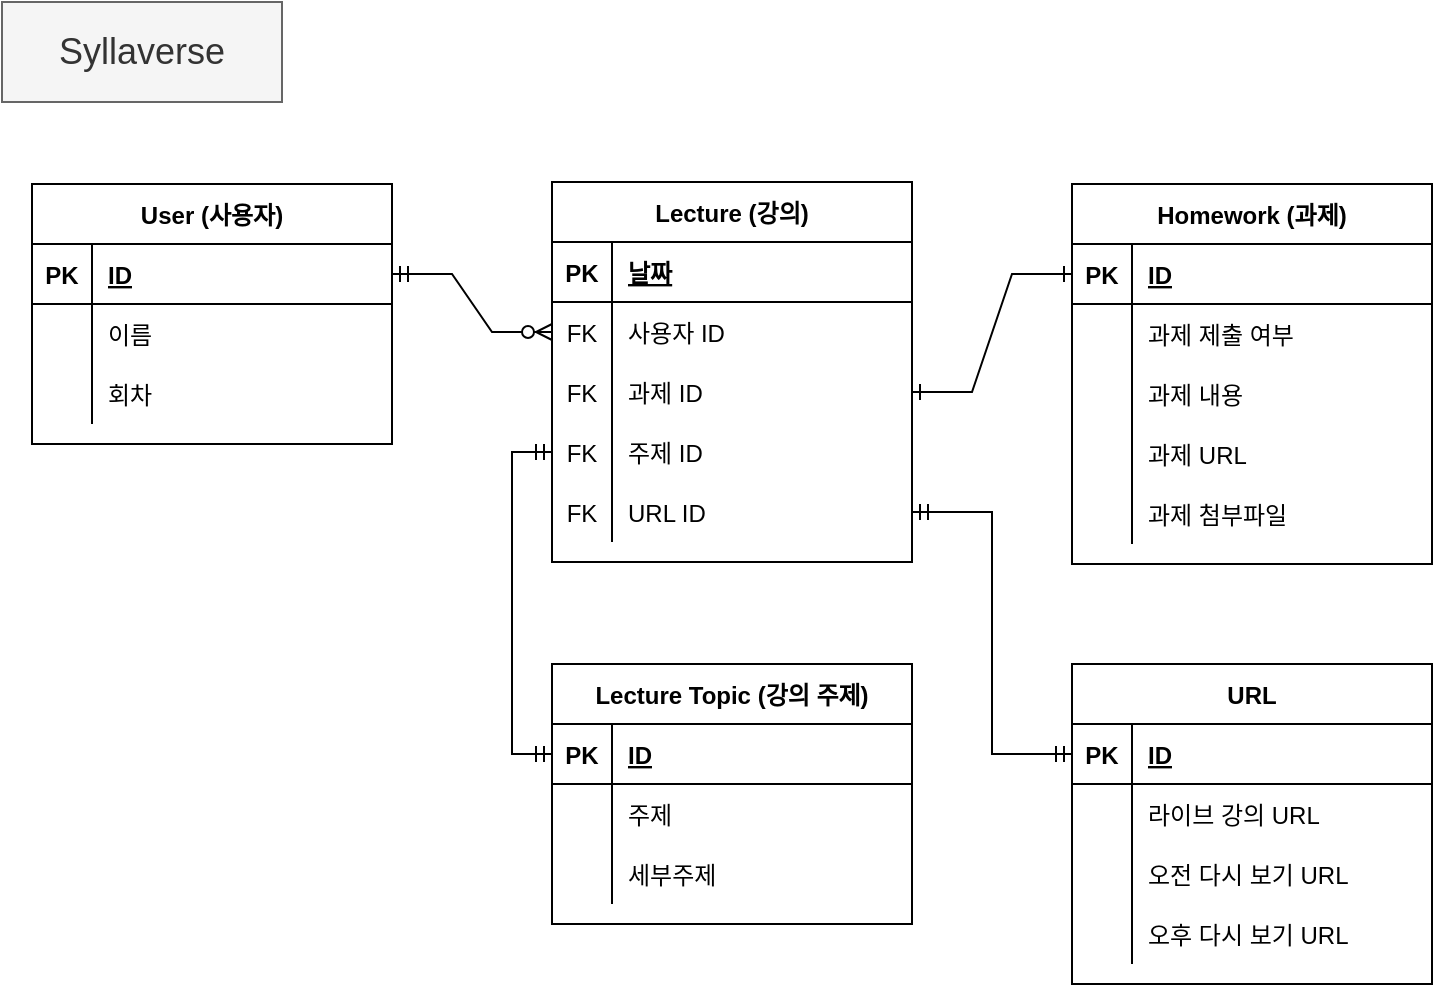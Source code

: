 <mxfile version="20.2.6" type="device"><diagram id="R2lEEEUBdFMjLlhIrx00" name="Page-1"><mxGraphModel dx="942" dy="582" grid="1" gridSize="10" guides="1" tooltips="1" connect="1" arrows="1" fold="1" page="1" pageScale="1" pageWidth="850" pageHeight="1100" math="0" shadow="0" extFonts="Permanent Marker^https://fonts.googleapis.com/css?family=Permanent+Marker"><root><mxCell id="0"/><mxCell id="1" parent="0"/><mxCell id="rqh-ry-Up4OhpyGcK3oR-1" value="User (사용자)" style="shape=table;startSize=30;container=1;collapsible=1;childLayout=tableLayout;fixedRows=1;rowLines=0;fontStyle=1;align=center;resizeLast=1;" vertex="1" parent="1"><mxGeometry x="75" y="141" width="180" height="130" as="geometry"/></mxCell><mxCell id="rqh-ry-Up4OhpyGcK3oR-2" value="" style="shape=tableRow;horizontal=0;startSize=0;swimlaneHead=0;swimlaneBody=0;fillColor=none;collapsible=0;dropTarget=0;points=[[0,0.5],[1,0.5]];portConstraint=eastwest;top=0;left=0;right=0;bottom=1;" vertex="1" parent="rqh-ry-Up4OhpyGcK3oR-1"><mxGeometry y="30" width="180" height="30" as="geometry"/></mxCell><mxCell id="rqh-ry-Up4OhpyGcK3oR-3" value="PK" style="shape=partialRectangle;connectable=0;fillColor=none;top=0;left=0;bottom=0;right=0;fontStyle=1;overflow=hidden;" vertex="1" parent="rqh-ry-Up4OhpyGcK3oR-2"><mxGeometry width="30" height="30" as="geometry"><mxRectangle width="30" height="30" as="alternateBounds"/></mxGeometry></mxCell><mxCell id="rqh-ry-Up4OhpyGcK3oR-4" value="ID" style="shape=partialRectangle;connectable=0;fillColor=none;top=0;left=0;bottom=0;right=0;align=left;spacingLeft=6;fontStyle=5;overflow=hidden;" vertex="1" parent="rqh-ry-Up4OhpyGcK3oR-2"><mxGeometry x="30" width="150" height="30" as="geometry"><mxRectangle width="150" height="30" as="alternateBounds"/></mxGeometry></mxCell><mxCell id="rqh-ry-Up4OhpyGcK3oR-5" value="" style="shape=tableRow;horizontal=0;startSize=0;swimlaneHead=0;swimlaneBody=0;fillColor=none;collapsible=0;dropTarget=0;points=[[0,0.5],[1,0.5]];portConstraint=eastwest;top=0;left=0;right=0;bottom=0;" vertex="1" parent="rqh-ry-Up4OhpyGcK3oR-1"><mxGeometry y="60" width="180" height="30" as="geometry"/></mxCell><mxCell id="rqh-ry-Up4OhpyGcK3oR-6" value="" style="shape=partialRectangle;connectable=0;fillColor=none;top=0;left=0;bottom=0;right=0;editable=1;overflow=hidden;" vertex="1" parent="rqh-ry-Up4OhpyGcK3oR-5"><mxGeometry width="30" height="30" as="geometry"><mxRectangle width="30" height="30" as="alternateBounds"/></mxGeometry></mxCell><mxCell id="rqh-ry-Up4OhpyGcK3oR-7" value="이름" style="shape=partialRectangle;connectable=0;fillColor=none;top=0;left=0;bottom=0;right=0;align=left;spacingLeft=6;overflow=hidden;" vertex="1" parent="rqh-ry-Up4OhpyGcK3oR-5"><mxGeometry x="30" width="150" height="30" as="geometry"><mxRectangle width="150" height="30" as="alternateBounds"/></mxGeometry></mxCell><mxCell id="rqh-ry-Up4OhpyGcK3oR-8" value="" style="shape=tableRow;horizontal=0;startSize=0;swimlaneHead=0;swimlaneBody=0;fillColor=none;collapsible=0;dropTarget=0;points=[[0,0.5],[1,0.5]];portConstraint=eastwest;top=0;left=0;right=0;bottom=0;" vertex="1" parent="rqh-ry-Up4OhpyGcK3oR-1"><mxGeometry y="90" width="180" height="30" as="geometry"/></mxCell><mxCell id="rqh-ry-Up4OhpyGcK3oR-9" value="" style="shape=partialRectangle;connectable=0;fillColor=none;top=0;left=0;bottom=0;right=0;editable=1;overflow=hidden;" vertex="1" parent="rqh-ry-Up4OhpyGcK3oR-8"><mxGeometry width="30" height="30" as="geometry"><mxRectangle width="30" height="30" as="alternateBounds"/></mxGeometry></mxCell><mxCell id="rqh-ry-Up4OhpyGcK3oR-10" value="회차" style="shape=partialRectangle;connectable=0;fillColor=none;top=0;left=0;bottom=0;right=0;align=left;spacingLeft=6;overflow=hidden;" vertex="1" parent="rqh-ry-Up4OhpyGcK3oR-8"><mxGeometry x="30" width="150" height="30" as="geometry"><mxRectangle width="150" height="30" as="alternateBounds"/></mxGeometry></mxCell><mxCell id="rqh-ry-Up4OhpyGcK3oR-14" value="Lecture (강의)" style="shape=table;startSize=30;container=1;collapsible=1;childLayout=tableLayout;fixedRows=1;rowLines=0;fontStyle=1;align=center;resizeLast=1;" vertex="1" parent="1"><mxGeometry x="335" y="140" width="180" height="190" as="geometry"/></mxCell><mxCell id="rqh-ry-Up4OhpyGcK3oR-15" value="" style="shape=tableRow;horizontal=0;startSize=0;swimlaneHead=0;swimlaneBody=0;fillColor=none;collapsible=0;dropTarget=0;points=[[0,0.5],[1,0.5]];portConstraint=eastwest;top=0;left=0;right=0;bottom=1;" vertex="1" parent="rqh-ry-Up4OhpyGcK3oR-14"><mxGeometry y="30" width="180" height="30" as="geometry"/></mxCell><mxCell id="rqh-ry-Up4OhpyGcK3oR-16" value="PK" style="shape=partialRectangle;connectable=0;fillColor=none;top=0;left=0;bottom=0;right=0;fontStyle=1;overflow=hidden;" vertex="1" parent="rqh-ry-Up4OhpyGcK3oR-15"><mxGeometry width="30" height="30" as="geometry"><mxRectangle width="30" height="30" as="alternateBounds"/></mxGeometry></mxCell><mxCell id="rqh-ry-Up4OhpyGcK3oR-17" value="날짜" style="shape=partialRectangle;connectable=0;fillColor=none;top=0;left=0;bottom=0;right=0;align=left;spacingLeft=6;fontStyle=5;overflow=hidden;" vertex="1" parent="rqh-ry-Up4OhpyGcK3oR-15"><mxGeometry x="30" width="150" height="30" as="geometry"><mxRectangle width="150" height="30" as="alternateBounds"/></mxGeometry></mxCell><mxCell id="rqh-ry-Up4OhpyGcK3oR-18" value="" style="shape=tableRow;horizontal=0;startSize=0;swimlaneHead=0;swimlaneBody=0;fillColor=none;collapsible=0;dropTarget=0;points=[[0,0.5],[1,0.5]];portConstraint=eastwest;top=0;left=0;right=0;bottom=0;" vertex="1" parent="rqh-ry-Up4OhpyGcK3oR-14"><mxGeometry y="60" width="180" height="30" as="geometry"/></mxCell><mxCell id="rqh-ry-Up4OhpyGcK3oR-19" value="FK" style="shape=partialRectangle;connectable=0;fillColor=none;top=0;left=0;bottom=0;right=0;editable=1;overflow=hidden;" vertex="1" parent="rqh-ry-Up4OhpyGcK3oR-18"><mxGeometry width="30" height="30" as="geometry"><mxRectangle width="30" height="30" as="alternateBounds"/></mxGeometry></mxCell><mxCell id="rqh-ry-Up4OhpyGcK3oR-20" value="사용자 ID" style="shape=partialRectangle;connectable=0;fillColor=none;top=0;left=0;bottom=0;right=0;align=left;spacingLeft=6;overflow=hidden;" vertex="1" parent="rqh-ry-Up4OhpyGcK3oR-18"><mxGeometry x="30" width="150" height="30" as="geometry"><mxRectangle width="150" height="30" as="alternateBounds"/></mxGeometry></mxCell><mxCell id="rqh-ry-Up4OhpyGcK3oR-97" value="" style="shape=tableRow;horizontal=0;startSize=0;swimlaneHead=0;swimlaneBody=0;fillColor=none;collapsible=0;dropTarget=0;points=[[0,0.5],[1,0.5]];portConstraint=eastwest;top=0;left=0;right=0;bottom=0;" vertex="1" parent="rqh-ry-Up4OhpyGcK3oR-14"><mxGeometry y="90" width="180" height="30" as="geometry"/></mxCell><mxCell id="rqh-ry-Up4OhpyGcK3oR-98" value="FK" style="shape=partialRectangle;connectable=0;fillColor=none;top=0;left=0;bottom=0;right=0;editable=1;overflow=hidden;" vertex="1" parent="rqh-ry-Up4OhpyGcK3oR-97"><mxGeometry width="30" height="30" as="geometry"><mxRectangle width="30" height="30" as="alternateBounds"/></mxGeometry></mxCell><mxCell id="rqh-ry-Up4OhpyGcK3oR-99" value="과제 ID" style="shape=partialRectangle;connectable=0;fillColor=none;top=0;left=0;bottom=0;right=0;align=left;spacingLeft=6;overflow=hidden;" vertex="1" parent="rqh-ry-Up4OhpyGcK3oR-97"><mxGeometry x="30" width="150" height="30" as="geometry"><mxRectangle width="150" height="30" as="alternateBounds"/></mxGeometry></mxCell><mxCell id="rqh-ry-Up4OhpyGcK3oR-58" value="" style="shape=tableRow;horizontal=0;startSize=0;swimlaneHead=0;swimlaneBody=0;fillColor=none;collapsible=0;dropTarget=0;points=[[0,0.5],[1,0.5]];portConstraint=eastwest;top=0;left=0;right=0;bottom=0;" vertex="1" parent="rqh-ry-Up4OhpyGcK3oR-14"><mxGeometry y="120" width="180" height="30" as="geometry"/></mxCell><mxCell id="rqh-ry-Up4OhpyGcK3oR-59" value="FK" style="shape=partialRectangle;connectable=0;fillColor=none;top=0;left=0;bottom=0;right=0;editable=1;overflow=hidden;" vertex="1" parent="rqh-ry-Up4OhpyGcK3oR-58"><mxGeometry width="30" height="30" as="geometry"><mxRectangle width="30" height="30" as="alternateBounds"/></mxGeometry></mxCell><mxCell id="rqh-ry-Up4OhpyGcK3oR-60" value="주제 ID" style="shape=partialRectangle;connectable=0;fillColor=none;top=0;left=0;bottom=0;right=0;align=left;spacingLeft=6;overflow=hidden;" vertex="1" parent="rqh-ry-Up4OhpyGcK3oR-58"><mxGeometry x="30" width="150" height="30" as="geometry"><mxRectangle width="150" height="30" as="alternateBounds"/></mxGeometry></mxCell><mxCell id="rqh-ry-Up4OhpyGcK3oR-49" value="" style="shape=tableRow;horizontal=0;startSize=0;swimlaneHead=0;swimlaneBody=0;fillColor=none;collapsible=0;dropTarget=0;points=[[0,0.5],[1,0.5]];portConstraint=eastwest;top=0;left=0;right=0;bottom=0;" vertex="1" parent="rqh-ry-Up4OhpyGcK3oR-14"><mxGeometry y="150" width="180" height="30" as="geometry"/></mxCell><mxCell id="rqh-ry-Up4OhpyGcK3oR-50" value="FK" style="shape=partialRectangle;connectable=0;fillColor=none;top=0;left=0;bottom=0;right=0;editable=1;overflow=hidden;" vertex="1" parent="rqh-ry-Up4OhpyGcK3oR-49"><mxGeometry width="30" height="30" as="geometry"><mxRectangle width="30" height="30" as="alternateBounds"/></mxGeometry></mxCell><mxCell id="rqh-ry-Up4OhpyGcK3oR-51" value="URL ID" style="shape=partialRectangle;connectable=0;fillColor=none;top=0;left=0;bottom=0;right=0;align=left;spacingLeft=6;overflow=hidden;" vertex="1" parent="rqh-ry-Up4OhpyGcK3oR-49"><mxGeometry x="30" width="150" height="30" as="geometry"><mxRectangle width="150" height="30" as="alternateBounds"/></mxGeometry></mxCell><mxCell id="rqh-ry-Up4OhpyGcK3oR-27" value="Homework (과제)" style="shape=table;startSize=30;container=1;collapsible=1;childLayout=tableLayout;fixedRows=1;rowLines=0;fontStyle=1;align=center;resizeLast=1;" vertex="1" parent="1"><mxGeometry x="595" y="141" width="180" height="190" as="geometry"/></mxCell><mxCell id="rqh-ry-Up4OhpyGcK3oR-28" value="" style="shape=tableRow;horizontal=0;startSize=0;swimlaneHead=0;swimlaneBody=0;fillColor=none;collapsible=0;dropTarget=0;points=[[0,0.5],[1,0.5]];portConstraint=eastwest;top=0;left=0;right=0;bottom=1;" vertex="1" parent="rqh-ry-Up4OhpyGcK3oR-27"><mxGeometry y="30" width="180" height="30" as="geometry"/></mxCell><mxCell id="rqh-ry-Up4OhpyGcK3oR-29" value="PK" style="shape=partialRectangle;connectable=0;fillColor=none;top=0;left=0;bottom=0;right=0;fontStyle=1;overflow=hidden;" vertex="1" parent="rqh-ry-Up4OhpyGcK3oR-28"><mxGeometry width="30" height="30" as="geometry"><mxRectangle width="30" height="30" as="alternateBounds"/></mxGeometry></mxCell><mxCell id="rqh-ry-Up4OhpyGcK3oR-30" value="ID" style="shape=partialRectangle;connectable=0;fillColor=none;top=0;left=0;bottom=0;right=0;align=left;spacingLeft=6;fontStyle=5;overflow=hidden;" vertex="1" parent="rqh-ry-Up4OhpyGcK3oR-28"><mxGeometry x="30" width="150" height="30" as="geometry"><mxRectangle width="150" height="30" as="alternateBounds"/></mxGeometry></mxCell><mxCell id="rqh-ry-Up4OhpyGcK3oR-31" value="" style="shape=tableRow;horizontal=0;startSize=0;swimlaneHead=0;swimlaneBody=0;fillColor=none;collapsible=0;dropTarget=0;points=[[0,0.5],[1,0.5]];portConstraint=eastwest;top=0;left=0;right=0;bottom=0;" vertex="1" parent="rqh-ry-Up4OhpyGcK3oR-27"><mxGeometry y="60" width="180" height="30" as="geometry"/></mxCell><mxCell id="rqh-ry-Up4OhpyGcK3oR-32" value="" style="shape=partialRectangle;connectable=0;fillColor=none;top=0;left=0;bottom=0;right=0;editable=1;overflow=hidden;" vertex="1" parent="rqh-ry-Up4OhpyGcK3oR-31"><mxGeometry width="30" height="30" as="geometry"><mxRectangle width="30" height="30" as="alternateBounds"/></mxGeometry></mxCell><mxCell id="rqh-ry-Up4OhpyGcK3oR-33" value="과제 제출 여부" style="shape=partialRectangle;connectable=0;fillColor=none;top=0;left=0;bottom=0;right=0;align=left;spacingLeft=6;overflow=hidden;" vertex="1" parent="rqh-ry-Up4OhpyGcK3oR-31"><mxGeometry x="30" width="150" height="30" as="geometry"><mxRectangle width="150" height="30" as="alternateBounds"/></mxGeometry></mxCell><mxCell id="rqh-ry-Up4OhpyGcK3oR-52" value="" style="shape=tableRow;horizontal=0;startSize=0;swimlaneHead=0;swimlaneBody=0;fillColor=none;collapsible=0;dropTarget=0;points=[[0,0.5],[1,0.5]];portConstraint=eastwest;top=0;left=0;right=0;bottom=0;" vertex="1" parent="rqh-ry-Up4OhpyGcK3oR-27"><mxGeometry y="90" width="180" height="30" as="geometry"/></mxCell><mxCell id="rqh-ry-Up4OhpyGcK3oR-53" value="" style="shape=partialRectangle;connectable=0;fillColor=none;top=0;left=0;bottom=0;right=0;editable=1;overflow=hidden;" vertex="1" parent="rqh-ry-Up4OhpyGcK3oR-52"><mxGeometry width="30" height="30" as="geometry"><mxRectangle width="30" height="30" as="alternateBounds"/></mxGeometry></mxCell><mxCell id="rqh-ry-Up4OhpyGcK3oR-54" value="과제 내용" style="shape=partialRectangle;connectable=0;fillColor=none;top=0;left=0;bottom=0;right=0;align=left;spacingLeft=6;overflow=hidden;" vertex="1" parent="rqh-ry-Up4OhpyGcK3oR-52"><mxGeometry x="30" width="150" height="30" as="geometry"><mxRectangle width="150" height="30" as="alternateBounds"/></mxGeometry></mxCell><mxCell id="rqh-ry-Up4OhpyGcK3oR-34" value="" style="shape=tableRow;horizontal=0;startSize=0;swimlaneHead=0;swimlaneBody=0;fillColor=none;collapsible=0;dropTarget=0;points=[[0,0.5],[1,0.5]];portConstraint=eastwest;top=0;left=0;right=0;bottom=0;" vertex="1" parent="rqh-ry-Up4OhpyGcK3oR-27"><mxGeometry y="120" width="180" height="30" as="geometry"/></mxCell><mxCell id="rqh-ry-Up4OhpyGcK3oR-35" value="" style="shape=partialRectangle;connectable=0;fillColor=none;top=0;left=0;bottom=0;right=0;editable=1;overflow=hidden;" vertex="1" parent="rqh-ry-Up4OhpyGcK3oR-34"><mxGeometry width="30" height="30" as="geometry"><mxRectangle width="30" height="30" as="alternateBounds"/></mxGeometry></mxCell><mxCell id="rqh-ry-Up4OhpyGcK3oR-36" value="과제 URL" style="shape=partialRectangle;connectable=0;fillColor=none;top=0;left=0;bottom=0;right=0;align=left;spacingLeft=6;overflow=hidden;" vertex="1" parent="rqh-ry-Up4OhpyGcK3oR-34"><mxGeometry x="30" width="150" height="30" as="geometry"><mxRectangle width="150" height="30" as="alternateBounds"/></mxGeometry></mxCell><mxCell id="rqh-ry-Up4OhpyGcK3oR-37" value="" style="shape=tableRow;horizontal=0;startSize=0;swimlaneHead=0;swimlaneBody=0;fillColor=none;collapsible=0;dropTarget=0;points=[[0,0.5],[1,0.5]];portConstraint=eastwest;top=0;left=0;right=0;bottom=0;" vertex="1" parent="rqh-ry-Up4OhpyGcK3oR-27"><mxGeometry y="150" width="180" height="30" as="geometry"/></mxCell><mxCell id="rqh-ry-Up4OhpyGcK3oR-38" value="" style="shape=partialRectangle;connectable=0;fillColor=none;top=0;left=0;bottom=0;right=0;editable=1;overflow=hidden;" vertex="1" parent="rqh-ry-Up4OhpyGcK3oR-37"><mxGeometry width="30" height="30" as="geometry"><mxRectangle width="30" height="30" as="alternateBounds"/></mxGeometry></mxCell><mxCell id="rqh-ry-Up4OhpyGcK3oR-39" value="과제 첨부파일" style="shape=partialRectangle;connectable=0;fillColor=none;top=0;left=0;bottom=0;right=0;align=left;spacingLeft=6;overflow=hidden;" vertex="1" parent="rqh-ry-Up4OhpyGcK3oR-37"><mxGeometry x="30" width="150" height="30" as="geometry"><mxRectangle width="150" height="30" as="alternateBounds"/></mxGeometry></mxCell><mxCell id="rqh-ry-Up4OhpyGcK3oR-41" value="" style="edgeStyle=entityRelationEdgeStyle;fontSize=12;html=1;endArrow=ERzeroToMany;startArrow=ERmandOne;rounded=0;exitX=1;exitY=0.5;exitDx=0;exitDy=0;entryX=0;entryY=0.5;entryDx=0;entryDy=0;" edge="1" parent="1" source="rqh-ry-Up4OhpyGcK3oR-2" target="rqh-ry-Up4OhpyGcK3oR-18"><mxGeometry width="100" height="100" relative="1" as="geometry"><mxPoint x="365" y="411" as="sourcePoint"/><mxPoint x="465" y="311" as="targetPoint"/></mxGeometry></mxCell><mxCell id="rqh-ry-Up4OhpyGcK3oR-42" value="" style="edgeStyle=entityRelationEdgeStyle;fontSize=12;html=1;endArrow=ERone;startArrow=ERone;rounded=0;entryX=0;entryY=0.5;entryDx=0;entryDy=0;exitX=1;exitY=0.5;exitDx=0;exitDy=0;endFill=0;startFill=0;" edge="1" parent="1" source="rqh-ry-Up4OhpyGcK3oR-97" target="rqh-ry-Up4OhpyGcK3oR-28"><mxGeometry width="100" height="100" relative="1" as="geometry"><mxPoint x="365" y="411" as="sourcePoint"/><mxPoint x="465" y="311" as="targetPoint"/></mxGeometry></mxCell><mxCell id="rqh-ry-Up4OhpyGcK3oR-83" value="Lecture Topic (강의 주제)" style="shape=table;startSize=30;container=1;collapsible=1;childLayout=tableLayout;fixedRows=1;rowLines=0;fontStyle=1;align=center;resizeLast=1;" vertex="1" parent="1"><mxGeometry x="335" y="381" width="180" height="130" as="geometry"/></mxCell><mxCell id="rqh-ry-Up4OhpyGcK3oR-84" value="" style="shape=tableRow;horizontal=0;startSize=0;swimlaneHead=0;swimlaneBody=0;fillColor=none;collapsible=0;dropTarget=0;points=[[0,0.5],[1,0.5]];portConstraint=eastwest;top=0;left=0;right=0;bottom=1;" vertex="1" parent="rqh-ry-Up4OhpyGcK3oR-83"><mxGeometry y="30" width="180" height="30" as="geometry"/></mxCell><mxCell id="rqh-ry-Up4OhpyGcK3oR-85" value="PK" style="shape=partialRectangle;connectable=0;fillColor=none;top=0;left=0;bottom=0;right=0;fontStyle=1;overflow=hidden;" vertex="1" parent="rqh-ry-Up4OhpyGcK3oR-84"><mxGeometry width="30" height="30" as="geometry"><mxRectangle width="30" height="30" as="alternateBounds"/></mxGeometry></mxCell><mxCell id="rqh-ry-Up4OhpyGcK3oR-86" value="ID" style="shape=partialRectangle;connectable=0;fillColor=none;top=0;left=0;bottom=0;right=0;align=left;spacingLeft=6;fontStyle=5;overflow=hidden;" vertex="1" parent="rqh-ry-Up4OhpyGcK3oR-84"><mxGeometry x="30" width="150" height="30" as="geometry"><mxRectangle width="150" height="30" as="alternateBounds"/></mxGeometry></mxCell><mxCell id="rqh-ry-Up4OhpyGcK3oR-87" value="" style="shape=tableRow;horizontal=0;startSize=0;swimlaneHead=0;swimlaneBody=0;fillColor=none;collapsible=0;dropTarget=0;points=[[0,0.5],[1,0.5]];portConstraint=eastwest;top=0;left=0;right=0;bottom=0;" vertex="1" parent="rqh-ry-Up4OhpyGcK3oR-83"><mxGeometry y="60" width="180" height="30" as="geometry"/></mxCell><mxCell id="rqh-ry-Up4OhpyGcK3oR-88" value="" style="shape=partialRectangle;connectable=0;fillColor=none;top=0;left=0;bottom=0;right=0;editable=1;overflow=hidden;" vertex="1" parent="rqh-ry-Up4OhpyGcK3oR-87"><mxGeometry width="30" height="30" as="geometry"><mxRectangle width="30" height="30" as="alternateBounds"/></mxGeometry></mxCell><mxCell id="rqh-ry-Up4OhpyGcK3oR-89" value="주제" style="shape=partialRectangle;connectable=0;fillColor=none;top=0;left=0;bottom=0;right=0;align=left;spacingLeft=6;overflow=hidden;" vertex="1" parent="rqh-ry-Up4OhpyGcK3oR-87"><mxGeometry x="30" width="150" height="30" as="geometry"><mxRectangle width="150" height="30" as="alternateBounds"/></mxGeometry></mxCell><mxCell id="rqh-ry-Up4OhpyGcK3oR-90" value="" style="shape=tableRow;horizontal=0;startSize=0;swimlaneHead=0;swimlaneBody=0;fillColor=none;collapsible=0;dropTarget=0;points=[[0,0.5],[1,0.5]];portConstraint=eastwest;top=0;left=0;right=0;bottom=0;" vertex="1" parent="rqh-ry-Up4OhpyGcK3oR-83"><mxGeometry y="90" width="180" height="30" as="geometry"/></mxCell><mxCell id="rqh-ry-Up4OhpyGcK3oR-91" value="" style="shape=partialRectangle;connectable=0;fillColor=none;top=0;left=0;bottom=0;right=0;editable=1;overflow=hidden;" vertex="1" parent="rqh-ry-Up4OhpyGcK3oR-90"><mxGeometry width="30" height="30" as="geometry"><mxRectangle width="30" height="30" as="alternateBounds"/></mxGeometry></mxCell><mxCell id="rqh-ry-Up4OhpyGcK3oR-92" value="세부주제" style="shape=partialRectangle;connectable=0;fillColor=none;top=0;left=0;bottom=0;right=0;align=left;spacingLeft=6;overflow=hidden;" vertex="1" parent="rqh-ry-Up4OhpyGcK3oR-90"><mxGeometry x="30" width="150" height="30" as="geometry"><mxRectangle width="150" height="30" as="alternateBounds"/></mxGeometry></mxCell><mxCell id="rqh-ry-Up4OhpyGcK3oR-96" style="edgeStyle=orthogonalEdgeStyle;rounded=0;orthogonalLoop=1;jettySize=auto;html=1;exitX=0;exitY=0.5;exitDx=0;exitDy=0;entryX=0;entryY=0.5;entryDx=0;entryDy=0;startArrow=ERmandOne;startFill=0;endArrow=ERmandOne;endFill=0;" edge="1" parent="1" source="rqh-ry-Up4OhpyGcK3oR-58" target="rqh-ry-Up4OhpyGcK3oR-84"><mxGeometry relative="1" as="geometry"/></mxCell><mxCell id="rqh-ry-Up4OhpyGcK3oR-100" value="URL" style="shape=table;startSize=30;container=1;collapsible=1;childLayout=tableLayout;fixedRows=1;rowLines=0;fontStyle=1;align=center;resizeLast=1;" vertex="1" parent="1"><mxGeometry x="595" y="381" width="180" height="160" as="geometry"/></mxCell><mxCell id="rqh-ry-Up4OhpyGcK3oR-101" value="" style="shape=tableRow;horizontal=0;startSize=0;swimlaneHead=0;swimlaneBody=0;fillColor=none;collapsible=0;dropTarget=0;points=[[0,0.5],[1,0.5]];portConstraint=eastwest;top=0;left=0;right=0;bottom=1;" vertex="1" parent="rqh-ry-Up4OhpyGcK3oR-100"><mxGeometry y="30" width="180" height="30" as="geometry"/></mxCell><mxCell id="rqh-ry-Up4OhpyGcK3oR-102" value="PK" style="shape=partialRectangle;connectable=0;fillColor=none;top=0;left=0;bottom=0;right=0;fontStyle=1;overflow=hidden;" vertex="1" parent="rqh-ry-Up4OhpyGcK3oR-101"><mxGeometry width="30" height="30" as="geometry"><mxRectangle width="30" height="30" as="alternateBounds"/></mxGeometry></mxCell><mxCell id="rqh-ry-Up4OhpyGcK3oR-103" value="ID" style="shape=partialRectangle;connectable=0;fillColor=none;top=0;left=0;bottom=0;right=0;align=left;spacingLeft=6;fontStyle=5;overflow=hidden;" vertex="1" parent="rqh-ry-Up4OhpyGcK3oR-101"><mxGeometry x="30" width="150" height="30" as="geometry"><mxRectangle width="150" height="30" as="alternateBounds"/></mxGeometry></mxCell><mxCell id="rqh-ry-Up4OhpyGcK3oR-104" value="" style="shape=tableRow;horizontal=0;startSize=0;swimlaneHead=0;swimlaneBody=0;fillColor=none;collapsible=0;dropTarget=0;points=[[0,0.5],[1,0.5]];portConstraint=eastwest;top=0;left=0;right=0;bottom=0;" vertex="1" parent="rqh-ry-Up4OhpyGcK3oR-100"><mxGeometry y="60" width="180" height="30" as="geometry"/></mxCell><mxCell id="rqh-ry-Up4OhpyGcK3oR-105" value="" style="shape=partialRectangle;connectable=0;fillColor=none;top=0;left=0;bottom=0;right=0;editable=1;overflow=hidden;" vertex="1" parent="rqh-ry-Up4OhpyGcK3oR-104"><mxGeometry width="30" height="30" as="geometry"><mxRectangle width="30" height="30" as="alternateBounds"/></mxGeometry></mxCell><mxCell id="rqh-ry-Up4OhpyGcK3oR-106" value="라이브 강의 URL" style="shape=partialRectangle;connectable=0;fillColor=none;top=0;left=0;bottom=0;right=0;align=left;spacingLeft=6;overflow=hidden;" vertex="1" parent="rqh-ry-Up4OhpyGcK3oR-104"><mxGeometry x="30" width="150" height="30" as="geometry"><mxRectangle width="150" height="30" as="alternateBounds"/></mxGeometry></mxCell><mxCell id="rqh-ry-Up4OhpyGcK3oR-107" value="" style="shape=tableRow;horizontal=0;startSize=0;swimlaneHead=0;swimlaneBody=0;fillColor=none;collapsible=0;dropTarget=0;points=[[0,0.5],[1,0.5]];portConstraint=eastwest;top=0;left=0;right=0;bottom=0;" vertex="1" parent="rqh-ry-Up4OhpyGcK3oR-100"><mxGeometry y="90" width="180" height="30" as="geometry"/></mxCell><mxCell id="rqh-ry-Up4OhpyGcK3oR-108" value="" style="shape=partialRectangle;connectable=0;fillColor=none;top=0;left=0;bottom=0;right=0;editable=1;overflow=hidden;" vertex="1" parent="rqh-ry-Up4OhpyGcK3oR-107"><mxGeometry width="30" height="30" as="geometry"><mxRectangle width="30" height="30" as="alternateBounds"/></mxGeometry></mxCell><mxCell id="rqh-ry-Up4OhpyGcK3oR-109" value="오전 다시 보기 URL" style="shape=partialRectangle;connectable=0;fillColor=none;top=0;left=0;bottom=0;right=0;align=left;spacingLeft=6;overflow=hidden;" vertex="1" parent="rqh-ry-Up4OhpyGcK3oR-107"><mxGeometry x="30" width="150" height="30" as="geometry"><mxRectangle width="150" height="30" as="alternateBounds"/></mxGeometry></mxCell><mxCell id="rqh-ry-Up4OhpyGcK3oR-110" value="" style="shape=tableRow;horizontal=0;startSize=0;swimlaneHead=0;swimlaneBody=0;fillColor=none;collapsible=0;dropTarget=0;points=[[0,0.5],[1,0.5]];portConstraint=eastwest;top=0;left=0;right=0;bottom=0;" vertex="1" parent="rqh-ry-Up4OhpyGcK3oR-100"><mxGeometry y="120" width="180" height="30" as="geometry"/></mxCell><mxCell id="rqh-ry-Up4OhpyGcK3oR-111" value="" style="shape=partialRectangle;connectable=0;fillColor=none;top=0;left=0;bottom=0;right=0;editable=1;overflow=hidden;" vertex="1" parent="rqh-ry-Up4OhpyGcK3oR-110"><mxGeometry width="30" height="30" as="geometry"><mxRectangle width="30" height="30" as="alternateBounds"/></mxGeometry></mxCell><mxCell id="rqh-ry-Up4OhpyGcK3oR-112" value="오후 다시 보기 URL" style="shape=partialRectangle;connectable=0;fillColor=none;top=0;left=0;bottom=0;right=0;align=left;spacingLeft=6;overflow=hidden;" vertex="1" parent="rqh-ry-Up4OhpyGcK3oR-110"><mxGeometry x="30" width="150" height="30" as="geometry"><mxRectangle width="150" height="30" as="alternateBounds"/></mxGeometry></mxCell><mxCell id="rqh-ry-Up4OhpyGcK3oR-113" style="edgeStyle=orthogonalEdgeStyle;rounded=0;orthogonalLoop=1;jettySize=auto;html=1;exitX=0;exitY=0.5;exitDx=0;exitDy=0;entryX=1;entryY=0.5;entryDx=0;entryDy=0;startArrow=ERmandOne;startFill=0;endArrow=ERmandOne;endFill=0;" edge="1" parent="1" source="rqh-ry-Up4OhpyGcK3oR-101" target="rqh-ry-Up4OhpyGcK3oR-49"><mxGeometry relative="1" as="geometry"/></mxCell><mxCell id="rqh-ry-Up4OhpyGcK3oR-117" value="&lt;span style=&quot;color: rgb(51, 51, 51);&quot;&gt;Syllaverse&lt;/span&gt;" style="rounded=0;whiteSpace=wrap;html=1;fontSize=18;fillColor=#f5f5f5;fontColor=#333333;strokeColor=#666666;" vertex="1" parent="1"><mxGeometry x="60" y="50" width="140" height="50" as="geometry"/></mxCell></root></mxGraphModel></diagram></mxfile>
